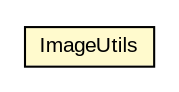 #!/usr/local/bin/dot
#
# Class diagram 
# Generated by UMLGraph version R5_6-24-gf6e263 (http://www.umlgraph.org/)
#

digraph G {
	edge [fontname="arial",fontsize=10,labelfontname="arial",labelfontsize=10];
	node [fontname="arial",fontsize=10,shape=plaintext];
	nodesep=0.25;
	ranksep=0.5;
	// eu.europa.esig.dss.pdf.visible.ImageUtils
	c390763 [label=<<table title="eu.europa.esig.dss.pdf.visible.ImageUtils" border="0" cellborder="1" cellspacing="0" cellpadding="2" port="p" bgcolor="lemonChiffon" href="./ImageUtils.html">
		<tr><td><table border="0" cellspacing="0" cellpadding="1">
<tr><td align="center" balign="center"> ImageUtils </td></tr>
		</table></td></tr>
		</table>>, URL="./ImageUtils.html", fontname="arial", fontcolor="black", fontsize=10.0];
}


